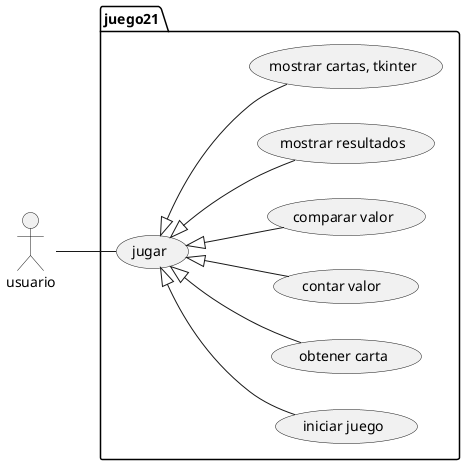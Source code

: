 @startuml casos
left to right direction
actor usuario as g
package juego21{
	usecase "jugar" as UC1
	usecase "iniciar juego" as UC2
	usecase "obtener carta" as UC3
	usecase "contar valor " as UC4
	usecase "comparar valor" as UC5
	usecase "mostrar resultados" as UC6
	usecase "mostrar cartas, tkinter" as UC7


}
g -- UC1
UC1<|-- UC2
UC1<|-- UC3
UC1<|-- UC4
UC1<|-- UC5
UC1<|-- UC6
UC1<|-- UC7

@enduml